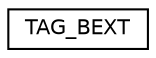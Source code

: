 digraph "Graphical Class Hierarchy"
{
 // LATEX_PDF_SIZE
  edge [fontname="Helvetica",fontsize="10",labelfontname="Helvetica",labelfontsize="10"];
  node [fontname="Helvetica",fontsize="10",shape=record];
  rankdir="LR";
  Node0 [label="TAG_BEXT",height=0.2,width=0.4,color="black", fillcolor="white", style="filled",URL="$struct_t_a_g___b_e_x_t.html",tooltip=" "];
}

